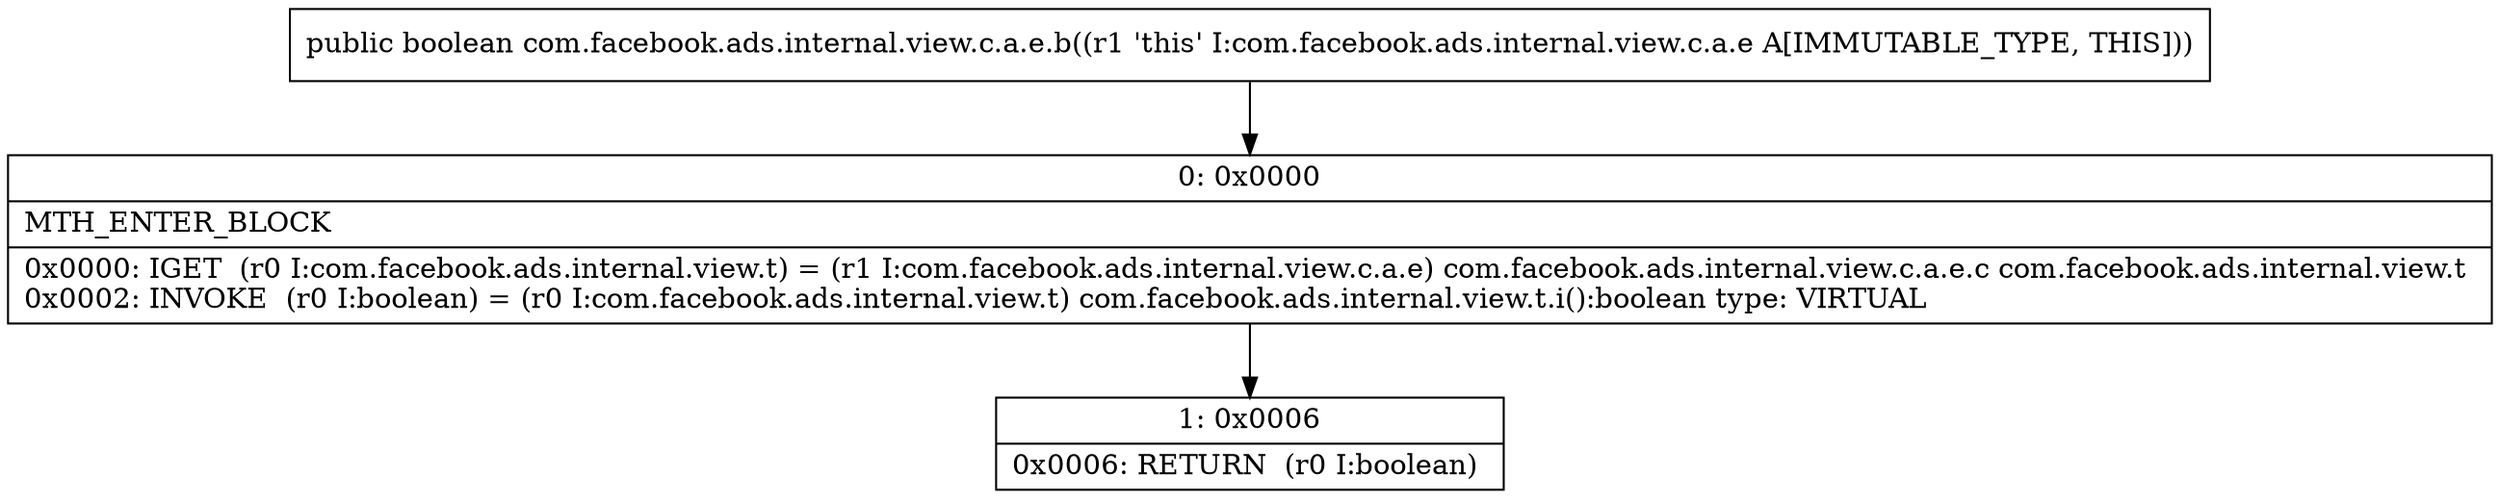 digraph "CFG forcom.facebook.ads.internal.view.c.a.e.b()Z" {
Node_0 [shape=record,label="{0\:\ 0x0000|MTH_ENTER_BLOCK\l|0x0000: IGET  (r0 I:com.facebook.ads.internal.view.t) = (r1 I:com.facebook.ads.internal.view.c.a.e) com.facebook.ads.internal.view.c.a.e.c com.facebook.ads.internal.view.t \l0x0002: INVOKE  (r0 I:boolean) = (r0 I:com.facebook.ads.internal.view.t) com.facebook.ads.internal.view.t.i():boolean type: VIRTUAL \l}"];
Node_1 [shape=record,label="{1\:\ 0x0006|0x0006: RETURN  (r0 I:boolean) \l}"];
MethodNode[shape=record,label="{public boolean com.facebook.ads.internal.view.c.a.e.b((r1 'this' I:com.facebook.ads.internal.view.c.a.e A[IMMUTABLE_TYPE, THIS])) }"];
MethodNode -> Node_0;
Node_0 -> Node_1;
}


